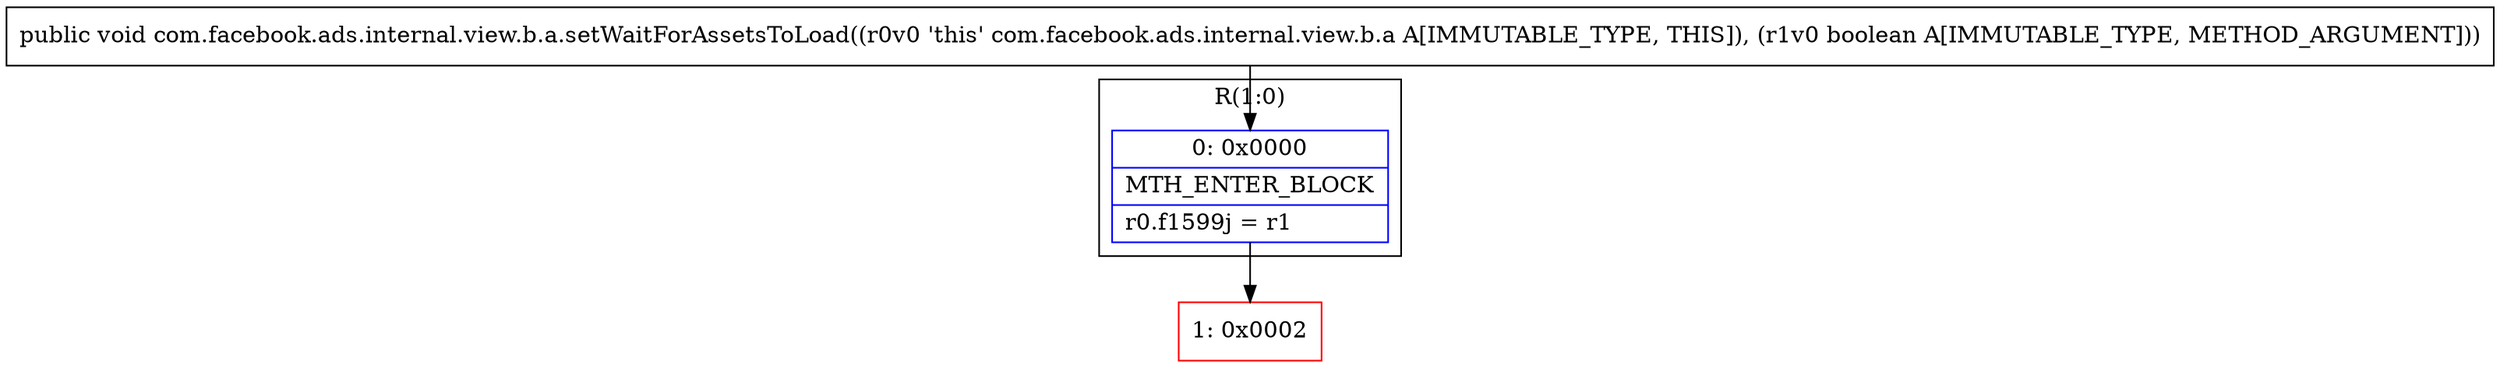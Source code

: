 digraph "CFG forcom.facebook.ads.internal.view.b.a.setWaitForAssetsToLoad(Z)V" {
subgraph cluster_Region_2129689958 {
label = "R(1:0)";
node [shape=record,color=blue];
Node_0 [shape=record,label="{0\:\ 0x0000|MTH_ENTER_BLOCK\l|r0.f1599j = r1\l}"];
}
Node_1 [shape=record,color=red,label="{1\:\ 0x0002}"];
MethodNode[shape=record,label="{public void com.facebook.ads.internal.view.b.a.setWaitForAssetsToLoad((r0v0 'this' com.facebook.ads.internal.view.b.a A[IMMUTABLE_TYPE, THIS]), (r1v0 boolean A[IMMUTABLE_TYPE, METHOD_ARGUMENT])) }"];
MethodNode -> Node_0;
Node_0 -> Node_1;
}

